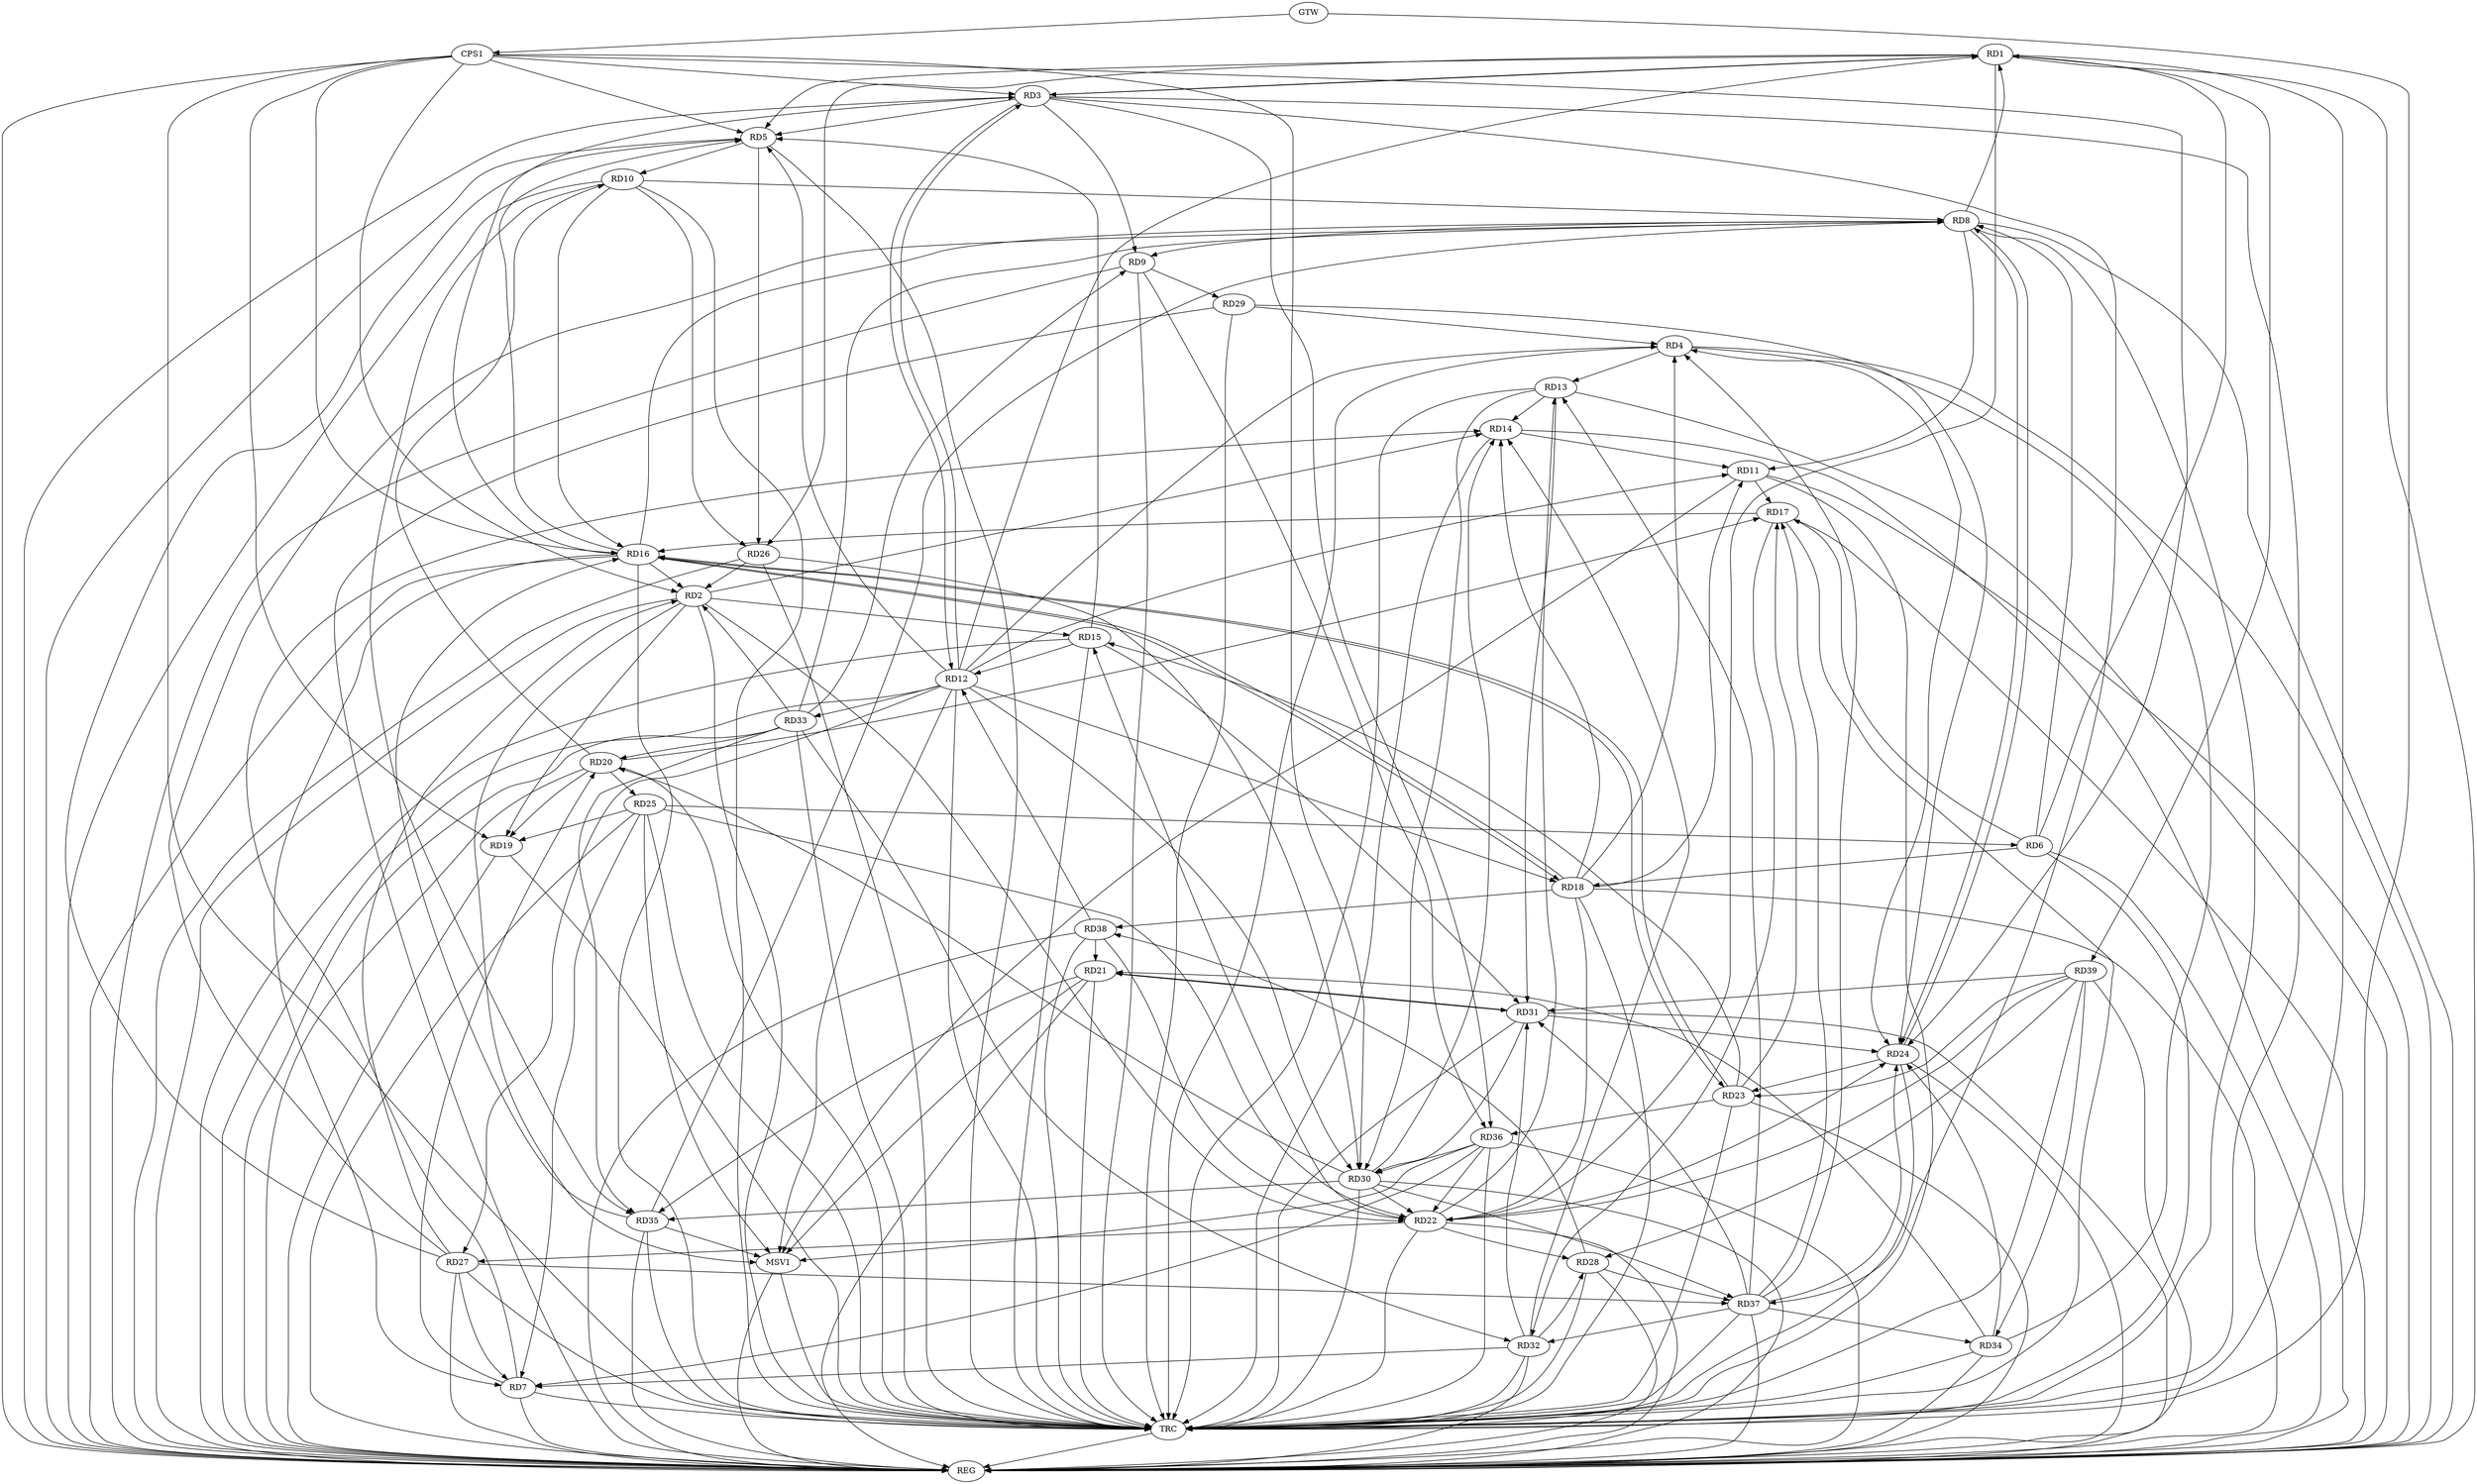 strict digraph G {
  RD1 [ label="RD1" ];
  RD2 [ label="RD2" ];
  RD3 [ label="RD3" ];
  RD4 [ label="RD4" ];
  RD5 [ label="RD5" ];
  RD6 [ label="RD6" ];
  RD7 [ label="RD7" ];
  RD8 [ label="RD8" ];
  RD9 [ label="RD9" ];
  RD10 [ label="RD10" ];
  RD11 [ label="RD11" ];
  RD12 [ label="RD12" ];
  RD13 [ label="RD13" ];
  RD14 [ label="RD14" ];
  RD15 [ label="RD15" ];
  RD16 [ label="RD16" ];
  RD17 [ label="RD17" ];
  RD18 [ label="RD18" ];
  RD19 [ label="RD19" ];
  RD20 [ label="RD20" ];
  RD21 [ label="RD21" ];
  RD22 [ label="RD22" ];
  RD23 [ label="RD23" ];
  RD24 [ label="RD24" ];
  RD25 [ label="RD25" ];
  RD26 [ label="RD26" ];
  RD27 [ label="RD27" ];
  RD28 [ label="RD28" ];
  RD29 [ label="RD29" ];
  RD30 [ label="RD30" ];
  RD31 [ label="RD31" ];
  RD32 [ label="RD32" ];
  RD33 [ label="RD33" ];
  RD34 [ label="RD34" ];
  RD35 [ label="RD35" ];
  RD36 [ label="RD36" ];
  RD37 [ label="RD37" ];
  RD38 [ label="RD38" ];
  RD39 [ label="RD39" ];
  CPS1 [ label="CPS1" ];
  GTW [ label="GTW" ];
  REG [ label="REG" ];
  TRC [ label="TRC" ];
  MSV1 [ label="MSV1" ];
  RD1 -> RD3;
  RD3 -> RD1;
  RD1 -> RD5;
  RD6 -> RD1;
  RD8 -> RD1;
  RD12 -> RD1;
  RD1 -> RD22;
  RD1 -> RD26;
  RD1 -> RD39;
  RD2 -> RD14;
  RD2 -> RD15;
  RD16 -> RD2;
  RD2 -> RD19;
  RD2 -> RD22;
  RD26 -> RD2;
  RD27 -> RD2;
  RD33 -> RD2;
  RD3 -> RD5;
  RD3 -> RD9;
  RD3 -> RD12;
  RD12 -> RD3;
  RD16 -> RD3;
  RD3 -> RD36;
  RD3 -> RD37;
  RD12 -> RD4;
  RD4 -> RD13;
  RD18 -> RD4;
  RD29 -> RD4;
  RD34 -> RD4;
  RD37 -> RD4;
  RD5 -> RD10;
  RD12 -> RD5;
  RD15 -> RD5;
  RD16 -> RD5;
  RD5 -> RD26;
  RD27 -> RD5;
  RD6 -> RD8;
  RD6 -> RD17;
  RD6 -> RD18;
  RD25 -> RD6;
  RD7 -> RD14;
  RD16 -> RD7;
  RD7 -> RD20;
  RD25 -> RD7;
  RD27 -> RD7;
  RD32 -> RD7;
  RD36 -> RD7;
  RD8 -> RD9;
  RD10 -> RD8;
  RD8 -> RD11;
  RD16 -> RD8;
  RD24 -> RD8;
  RD27 -> RD8;
  RD33 -> RD8;
  RD35 -> RD8;
  RD9 -> RD29;
  RD33 -> RD9;
  RD9 -> RD36;
  RD10 -> RD16;
  RD20 -> RD10;
  RD10 -> RD26;
  RD10 -> RD35;
  RD12 -> RD11;
  RD14 -> RD11;
  RD11 -> RD17;
  RD18 -> RD11;
  RD15 -> RD12;
  RD12 -> RD18;
  RD12 -> RD27;
  RD12 -> RD30;
  RD12 -> RD33;
  RD38 -> RD12;
  RD13 -> RD14;
  RD22 -> RD13;
  RD13 -> RD30;
  RD13 -> RD31;
  RD37 -> RD13;
  RD18 -> RD14;
  RD30 -> RD14;
  RD32 -> RD14;
  RD22 -> RD15;
  RD23 -> RD15;
  RD15 -> RD31;
  RD17 -> RD16;
  RD16 -> RD18;
  RD18 -> RD16;
  RD16 -> RD23;
  RD23 -> RD16;
  RD35 -> RD16;
  RD20 -> RD17;
  RD23 -> RD17;
  RD17 -> RD32;
  RD37 -> RD17;
  RD18 -> RD22;
  RD18 -> RD38;
  RD20 -> RD19;
  RD25 -> RD19;
  RD20 -> RD25;
  RD30 -> RD20;
  RD33 -> RD20;
  RD21 -> RD31;
  RD31 -> RD21;
  RD34 -> RD21;
  RD21 -> RD35;
  RD38 -> RD21;
  RD25 -> RD22;
  RD22 -> RD27;
  RD22 -> RD28;
  RD30 -> RD22;
  RD36 -> RD22;
  RD38 -> RD22;
  RD39 -> RD22;
  RD24 -> RD23;
  RD23 -> RD36;
  RD39 -> RD23;
  RD37 -> RD24;
  RD26 -> RD30;
  RD27 -> RD37;
  RD32 -> RD28;
  RD28 -> RD37;
  RD28 -> RD38;
  RD39 -> RD28;
  RD31 -> RD30;
  RD30 -> RD35;
  RD36 -> RD30;
  RD30 -> RD37;
  RD32 -> RD31;
  RD37 -> RD31;
  RD39 -> RD31;
  RD33 -> RD32;
  RD37 -> RD32;
  RD33 -> RD35;
  RD37 -> RD34;
  RD39 -> RD34;
  CPS1 -> RD19;
  CPS1 -> RD16;
  CPS1 -> RD24;
  CPS1 -> RD30;
  CPS1 -> RD5;
  CPS1 -> RD2;
  CPS1 -> RD3;
  GTW -> CPS1;
  RD1 -> REG;
  RD2 -> REG;
  RD3 -> REG;
  RD4 -> REG;
  RD5 -> REG;
  RD6 -> REG;
  RD7 -> REG;
  RD8 -> REG;
  RD9 -> REG;
  RD10 -> REG;
  RD11 -> REG;
  RD12 -> REG;
  RD13 -> REG;
  RD14 -> REG;
  RD15 -> REG;
  RD16 -> REG;
  RD17 -> REG;
  RD18 -> REG;
  RD19 -> REG;
  RD20 -> REG;
  RD21 -> REG;
  RD22 -> REG;
  RD23 -> REG;
  RD24 -> REG;
  RD25 -> REG;
  RD26 -> REG;
  RD27 -> REG;
  RD28 -> REG;
  RD29 -> REG;
  RD30 -> REG;
  RD31 -> REG;
  RD32 -> REG;
  RD33 -> REG;
  RD34 -> REG;
  RD35 -> REG;
  RD36 -> REG;
  RD37 -> REG;
  RD38 -> REG;
  RD39 -> REG;
  CPS1 -> REG;
  RD1 -> TRC;
  RD2 -> TRC;
  RD3 -> TRC;
  RD4 -> TRC;
  RD5 -> TRC;
  RD6 -> TRC;
  RD7 -> TRC;
  RD8 -> TRC;
  RD9 -> TRC;
  RD10 -> TRC;
  RD11 -> TRC;
  RD12 -> TRC;
  RD13 -> TRC;
  RD14 -> TRC;
  RD15 -> TRC;
  RD16 -> TRC;
  RD17 -> TRC;
  RD18 -> TRC;
  RD19 -> TRC;
  RD20 -> TRC;
  RD21 -> TRC;
  RD22 -> TRC;
  RD23 -> TRC;
  RD24 -> TRC;
  RD25 -> TRC;
  RD26 -> TRC;
  RD27 -> TRC;
  RD28 -> TRC;
  RD29 -> TRC;
  RD30 -> TRC;
  RD31 -> TRC;
  RD32 -> TRC;
  RD33 -> TRC;
  RD34 -> TRC;
  RD35 -> TRC;
  RD36 -> TRC;
  RD37 -> TRC;
  RD38 -> TRC;
  RD39 -> TRC;
  CPS1 -> TRC;
  GTW -> TRC;
  TRC -> REG;
  RD22 -> RD24;
  RD34 -> RD24;
  RD4 -> RD24;
  RD8 -> RD24;
  RD29 -> RD24;
  RD31 -> RD24;
  RD2 -> MSV1;
  RD11 -> MSV1;
  RD12 -> MSV1;
  RD21 -> MSV1;
  RD25 -> MSV1;
  RD35 -> MSV1;
  RD36 -> MSV1;
  MSV1 -> REG;
  MSV1 -> TRC;
}
